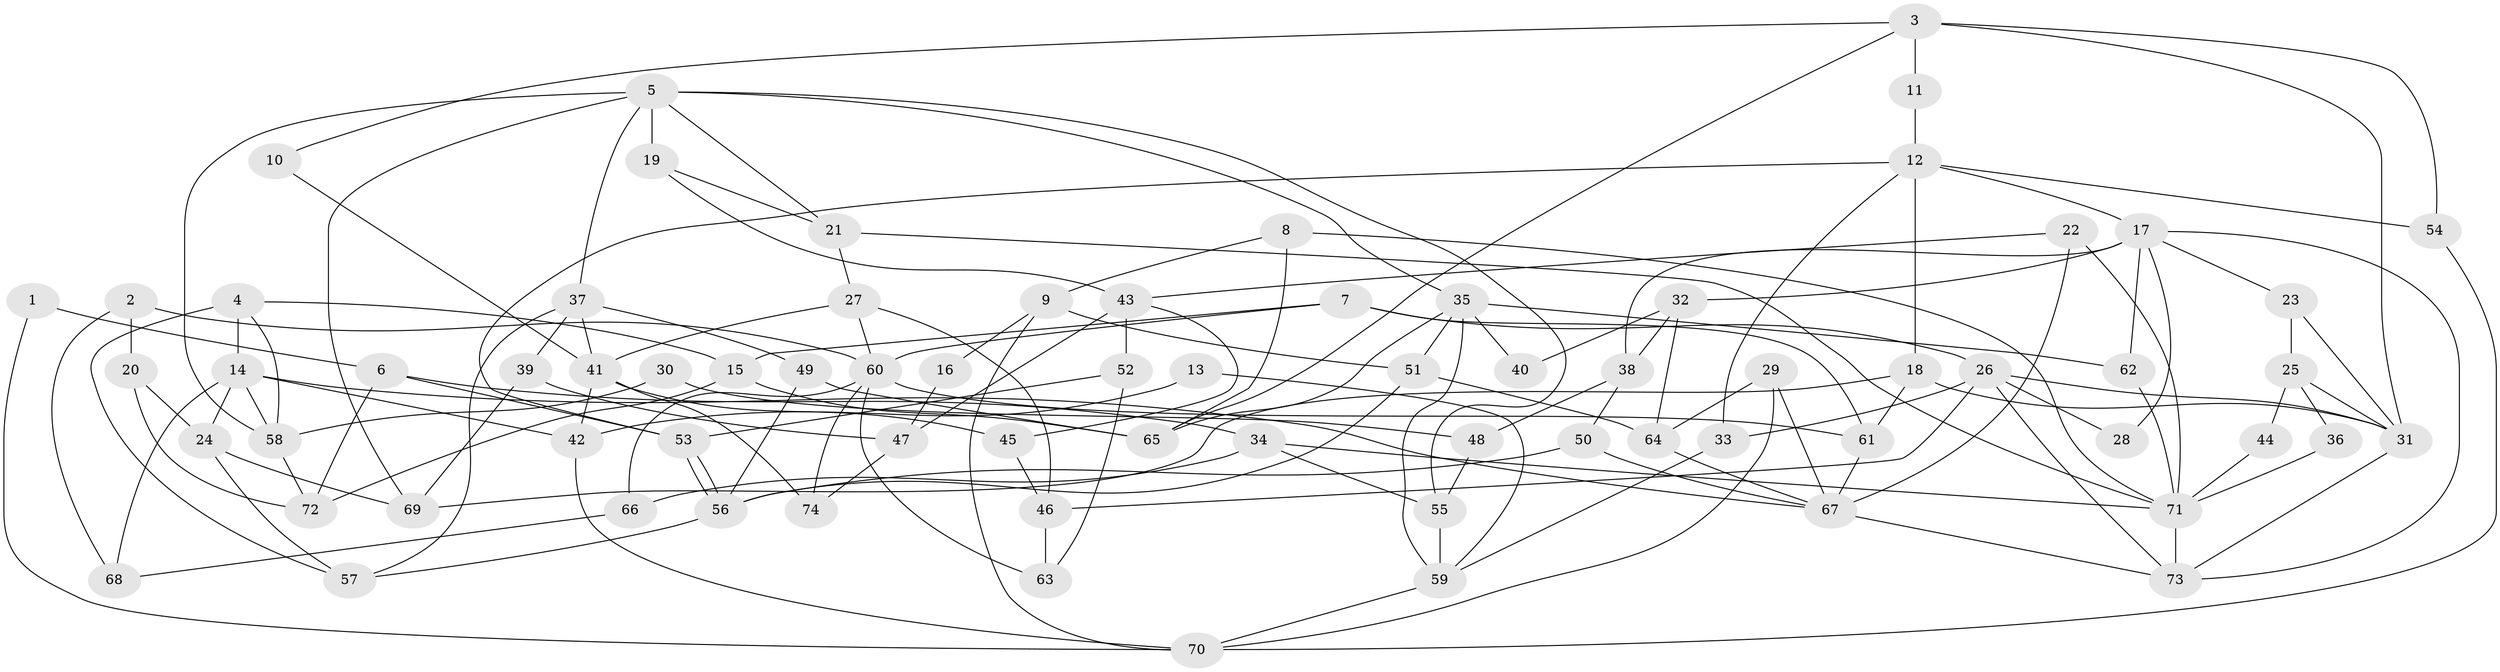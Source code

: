 // Generated by graph-tools (version 1.1) at 2025/26/03/09/25 03:26:21]
// undirected, 74 vertices, 148 edges
graph export_dot {
graph [start="1"]
  node [color=gray90,style=filled];
  1;
  2;
  3;
  4;
  5;
  6;
  7;
  8;
  9;
  10;
  11;
  12;
  13;
  14;
  15;
  16;
  17;
  18;
  19;
  20;
  21;
  22;
  23;
  24;
  25;
  26;
  27;
  28;
  29;
  30;
  31;
  32;
  33;
  34;
  35;
  36;
  37;
  38;
  39;
  40;
  41;
  42;
  43;
  44;
  45;
  46;
  47;
  48;
  49;
  50;
  51;
  52;
  53;
  54;
  55;
  56;
  57;
  58;
  59;
  60;
  61;
  62;
  63;
  64;
  65;
  66;
  67;
  68;
  69;
  70;
  71;
  72;
  73;
  74;
  1 -- 6;
  1 -- 70;
  2 -- 20;
  2 -- 60;
  2 -- 68;
  3 -- 65;
  3 -- 31;
  3 -- 10;
  3 -- 11;
  3 -- 54;
  4 -- 58;
  4 -- 15;
  4 -- 14;
  4 -- 57;
  5 -- 58;
  5 -- 35;
  5 -- 19;
  5 -- 21;
  5 -- 37;
  5 -- 55;
  5 -- 69;
  6 -- 34;
  6 -- 53;
  6 -- 72;
  7 -- 60;
  7 -- 26;
  7 -- 15;
  7 -- 61;
  8 -- 71;
  8 -- 65;
  8 -- 9;
  9 -- 70;
  9 -- 16;
  9 -- 51;
  10 -- 41;
  11 -- 12;
  12 -- 33;
  12 -- 54;
  12 -- 17;
  12 -- 18;
  12 -- 53;
  13 -- 59;
  13 -- 42;
  14 -- 67;
  14 -- 24;
  14 -- 42;
  14 -- 58;
  14 -- 68;
  15 -- 65;
  15 -- 72;
  16 -- 47;
  17 -- 73;
  17 -- 23;
  17 -- 28;
  17 -- 32;
  17 -- 38;
  17 -- 62;
  18 -- 61;
  18 -- 31;
  18 -- 69;
  19 -- 21;
  19 -- 43;
  20 -- 72;
  20 -- 24;
  21 -- 27;
  21 -- 71;
  22 -- 71;
  22 -- 67;
  22 -- 43;
  23 -- 31;
  23 -- 25;
  24 -- 69;
  24 -- 57;
  25 -- 31;
  25 -- 36;
  25 -- 44;
  26 -- 46;
  26 -- 31;
  26 -- 28;
  26 -- 33;
  26 -- 73;
  27 -- 41;
  27 -- 46;
  27 -- 60;
  29 -- 70;
  29 -- 64;
  29 -- 67;
  30 -- 58;
  30 -- 48;
  31 -- 73;
  32 -- 64;
  32 -- 38;
  32 -- 40;
  33 -- 59;
  34 -- 66;
  34 -- 71;
  34 -- 55;
  35 -- 62;
  35 -- 51;
  35 -- 40;
  35 -- 59;
  35 -- 65;
  36 -- 71;
  37 -- 57;
  37 -- 39;
  37 -- 41;
  37 -- 49;
  38 -- 48;
  38 -- 50;
  39 -- 69;
  39 -- 47;
  41 -- 74;
  41 -- 42;
  41 -- 45;
  42 -- 70;
  43 -- 45;
  43 -- 47;
  43 -- 52;
  44 -- 71;
  45 -- 46;
  46 -- 63;
  47 -- 74;
  48 -- 55;
  49 -- 56;
  49 -- 65;
  50 -- 56;
  50 -- 67;
  51 -- 56;
  51 -- 64;
  52 -- 53;
  52 -- 63;
  53 -- 56;
  53 -- 56;
  54 -- 70;
  55 -- 59;
  56 -- 57;
  58 -- 72;
  59 -- 70;
  60 -- 61;
  60 -- 63;
  60 -- 66;
  60 -- 74;
  61 -- 67;
  62 -- 71;
  64 -- 67;
  66 -- 68;
  67 -- 73;
  71 -- 73;
}
